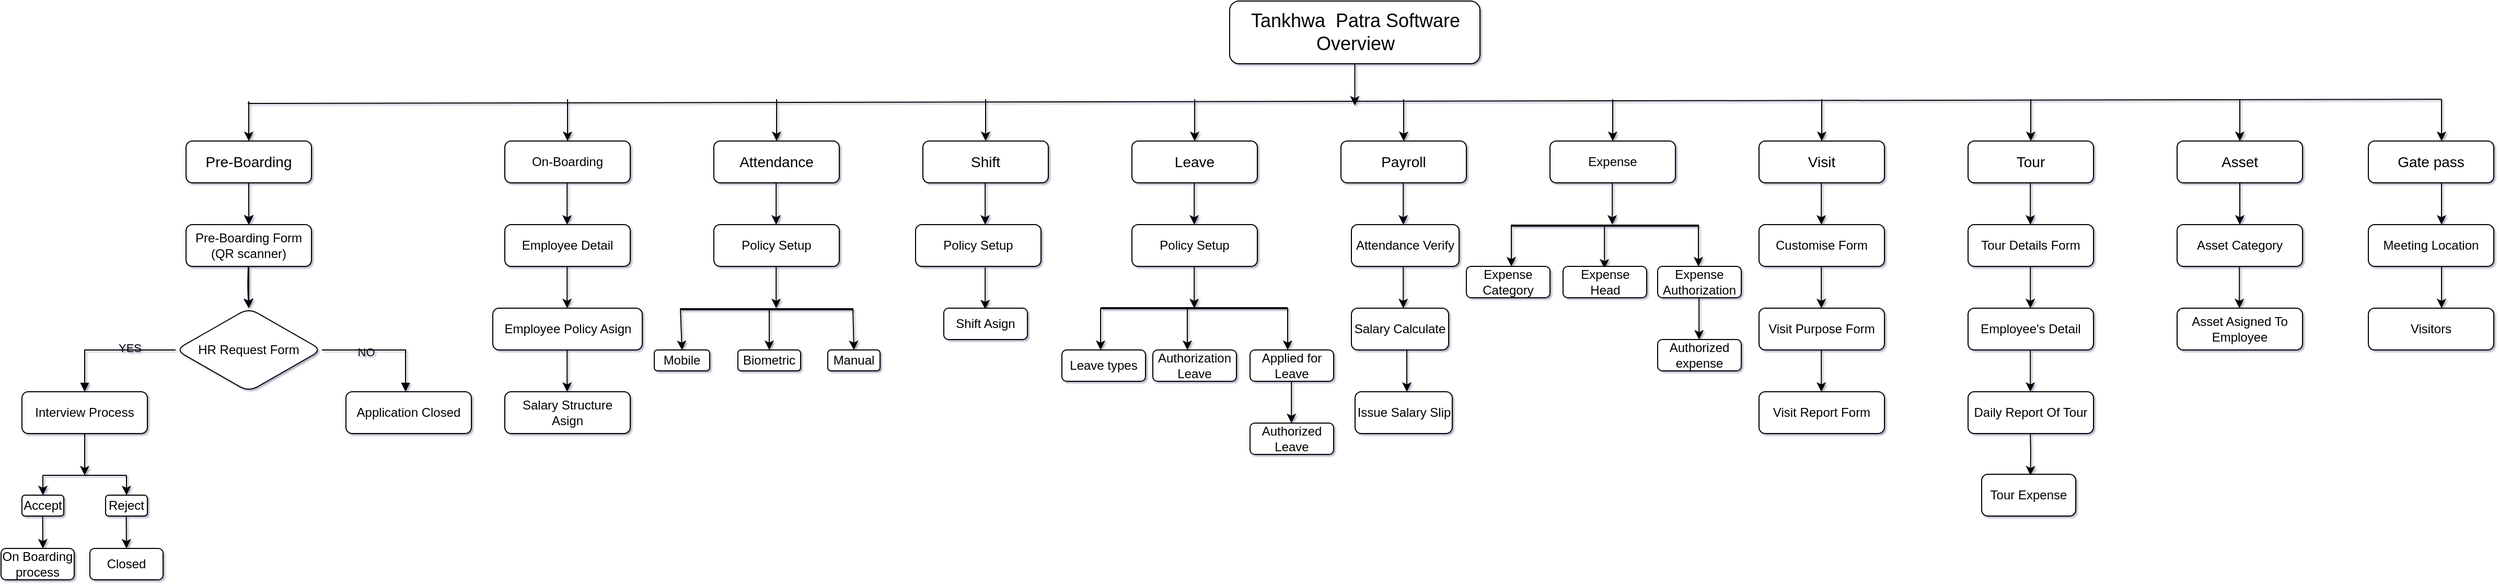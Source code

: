 <mxfile version="21.3.2" type="github">
  <diagram name="Page-1" id="Jyb1E-cL9FY6I5FODXpO">
    <mxGraphModel dx="954" dy="615" grid="0" gridSize="10" guides="1" tooltips="1" connect="1" arrows="1" fold="1" page="1" pageScale="1" pageWidth="2500" pageHeight="700" background="#ffffff" math="0" shadow="1">
      <root>
        <mxCell id="0" />
        <mxCell id="1" parent="0" />
        <mxCell id="KXixQivOY7CMZe9N-yKC-2" value="" style="endArrow=none;html=1;rounded=1;labelBackgroundColor=none;fontColor=default;" parent="1" edge="1">
          <mxGeometry width="50" height="50" relative="1" as="geometry">
            <mxPoint x="341" y="108" as="sourcePoint" />
            <mxPoint x="2440" y="104" as="targetPoint" />
          </mxGeometry>
        </mxCell>
        <mxCell id="KXixQivOY7CMZe9N-yKC-3" value="" style="endArrow=classic;html=1;rounded=1;labelBackgroundColor=none;fontColor=default;" parent="1" target="VJkUBVHSnUX9wG8tF2r3-1" edge="1">
          <mxGeometry width="50" height="50" relative="1" as="geometry">
            <mxPoint x="342" y="106" as="sourcePoint" />
            <mxPoint x="247" y="144" as="targetPoint" />
          </mxGeometry>
        </mxCell>
        <mxCell id="KXixQivOY7CMZe9N-yKC-11" value="" style="endArrow=classic;html=1;rounded=1;labelBackgroundColor=none;fontColor=default;" parent="1" edge="1">
          <mxGeometry width="50" height="50" relative="1" as="geometry">
            <mxPoint x="647" y="104" as="sourcePoint" />
            <mxPoint x="647" y="144" as="targetPoint" />
          </mxGeometry>
        </mxCell>
        <mxCell id="KXixQivOY7CMZe9N-yKC-12" value="" style="endArrow=classic;html=1;rounded=1;labelBackgroundColor=none;fontColor=default;" parent="1" edge="1">
          <mxGeometry width="50" height="50" relative="1" as="geometry">
            <mxPoint x="847" y="104" as="sourcePoint" />
            <mxPoint x="847" y="144" as="targetPoint" />
          </mxGeometry>
        </mxCell>
        <mxCell id="KXixQivOY7CMZe9N-yKC-13" value="" style="endArrow=classic;html=1;rounded=1;labelBackgroundColor=none;fontColor=default;" parent="1" edge="1">
          <mxGeometry width="50" height="50" relative="1" as="geometry">
            <mxPoint x="1047" y="104" as="sourcePoint" />
            <mxPoint x="1047" y="144" as="targetPoint" />
          </mxGeometry>
        </mxCell>
        <mxCell id="KXixQivOY7CMZe9N-yKC-19" value="" style="endArrow=classic;html=1;rounded=1;labelBackgroundColor=none;fontColor=default;" parent="1" edge="1">
          <mxGeometry width="50" height="50" relative="1" as="geometry">
            <mxPoint x="1847" y="104" as="sourcePoint" />
            <mxPoint x="1847" y="144" as="targetPoint" />
          </mxGeometry>
        </mxCell>
        <mxCell id="KXixQivOY7CMZe9N-yKC-21" value="" style="endArrow=classic;html=1;rounded=1;labelBackgroundColor=none;fontColor=default;" parent="1" edge="1">
          <mxGeometry width="50" height="50" relative="1" as="geometry">
            <mxPoint x="1247" y="104" as="sourcePoint" />
            <mxPoint x="1247" y="144" as="targetPoint" />
          </mxGeometry>
        </mxCell>
        <mxCell id="KXixQivOY7CMZe9N-yKC-22" value="" style="endArrow=classic;html=1;rounded=1;labelBackgroundColor=none;fontColor=default;" parent="1" edge="1">
          <mxGeometry width="50" height="50" relative="1" as="geometry">
            <mxPoint x="1447" y="104" as="sourcePoint" />
            <mxPoint x="1447" y="144" as="targetPoint" />
          </mxGeometry>
        </mxCell>
        <mxCell id="KXixQivOY7CMZe9N-yKC-23" value="" style="endArrow=classic;html=1;rounded=1;labelBackgroundColor=none;fontColor=default;" parent="1" edge="1">
          <mxGeometry width="50" height="50" relative="1" as="geometry">
            <mxPoint x="1647" y="104" as="sourcePoint" />
            <mxPoint x="1647" y="144" as="targetPoint" />
          </mxGeometry>
        </mxCell>
        <mxCell id="KXixQivOY7CMZe9N-yKC-24" value="" style="endArrow=classic;html=1;rounded=1;labelBackgroundColor=none;fontColor=default;" parent="1" edge="1">
          <mxGeometry width="50" height="50" relative="1" as="geometry">
            <mxPoint x="2247" y="104" as="sourcePoint" />
            <mxPoint x="2247" y="144" as="targetPoint" />
          </mxGeometry>
        </mxCell>
        <mxCell id="KXixQivOY7CMZe9N-yKC-25" value="" style="endArrow=classic;html=1;rounded=1;labelBackgroundColor=none;fontColor=default;" parent="1" edge="1">
          <mxGeometry width="50" height="50" relative="1" as="geometry">
            <mxPoint x="2047" y="104" as="sourcePoint" />
            <mxPoint x="2047" y="144" as="targetPoint" />
          </mxGeometry>
        </mxCell>
        <mxCell id="VJkUBVHSnUX9wG8tF2r3-1" value="&lt;font style=&quot;font-size: 14px;&quot;&gt;Pre-Boarding&lt;/font&gt;" style="rounded=1;whiteSpace=wrap;html=1;labelBackgroundColor=none;" parent="1" vertex="1">
          <mxGeometry x="282" y="144" width="120" height="40" as="geometry" />
        </mxCell>
        <mxCell id="VJkUBVHSnUX9wG8tF2r3-4" value="&lt;font style=&quot;font-size: 14px;&quot;&gt;Asset&lt;/font&gt;" style="rounded=1;whiteSpace=wrap;html=1;labelBackgroundColor=none;" parent="1" vertex="1">
          <mxGeometry x="2187" y="144" width="120" height="40" as="geometry" />
        </mxCell>
        <mxCell id="VJkUBVHSnUX9wG8tF2r3-5" value="&lt;font style=&quot;font-size: 14px;&quot;&gt;Tour&lt;/font&gt;" style="rounded=1;whiteSpace=wrap;html=1;labelBackgroundColor=none;" parent="1" vertex="1">
          <mxGeometry x="1987" y="144" width="120" height="40" as="geometry" />
        </mxCell>
        <mxCell id="VJkUBVHSnUX9wG8tF2r3-6" value="&lt;font style=&quot;font-size: 14px;&quot;&gt;Visit&lt;/font&gt;" style="rounded=1;whiteSpace=wrap;html=1;labelBackgroundColor=none;" parent="1" vertex="1">
          <mxGeometry x="1787" y="144" width="120" height="40" as="geometry" />
        </mxCell>
        <mxCell id="VJkUBVHSnUX9wG8tF2r3-7" value="Expense" style="rounded=1;whiteSpace=wrap;html=1;labelBackgroundColor=none;" parent="1" vertex="1">
          <mxGeometry x="1587" y="144" width="120" height="40" as="geometry" />
        </mxCell>
        <mxCell id="VJkUBVHSnUX9wG8tF2r3-8" value="&lt;font style=&quot;font-size: 14px;&quot;&gt;Payroll&lt;/font&gt;" style="rounded=1;whiteSpace=wrap;html=1;labelBackgroundColor=none;" parent="1" vertex="1">
          <mxGeometry x="1387" y="144" width="120" height="40" as="geometry" />
        </mxCell>
        <mxCell id="VJkUBVHSnUX9wG8tF2r3-9" value="&lt;font style=&quot;font-size: 14px;&quot;&gt;Leave&lt;/font&gt;" style="rounded=1;whiteSpace=wrap;html=1;labelBackgroundColor=none;" parent="1" vertex="1">
          <mxGeometry x="1187" y="144" width="120" height="40" as="geometry" />
        </mxCell>
        <mxCell id="VJkUBVHSnUX9wG8tF2r3-10" value="&lt;font style=&quot;font-size: 14px;&quot;&gt;Shift&lt;/font&gt;" style="rounded=1;whiteSpace=wrap;html=1;labelBackgroundColor=none;" parent="1" vertex="1">
          <mxGeometry x="987" y="144" width="120" height="40" as="geometry" />
        </mxCell>
        <mxCell id="VJkUBVHSnUX9wG8tF2r3-11" value="&lt;font style=&quot;font-size: 14px;&quot;&gt;Attendance&lt;/font&gt;" style="rounded=1;whiteSpace=wrap;html=1;labelBackgroundColor=none;" parent="1" vertex="1">
          <mxGeometry x="787" y="144" width="120" height="40" as="geometry" />
        </mxCell>
        <mxCell id="VJkUBVHSnUX9wG8tF2r3-12" value="On-Boarding" style="rounded=1;whiteSpace=wrap;html=1;labelBackgroundColor=none;" parent="1" vertex="1">
          <mxGeometry x="587" y="144" width="120" height="40" as="geometry" />
        </mxCell>
        <mxCell id="0KFke6L03ifO9eoYtHEU-25" value="" style="html=1;align=left;spacingLeft=2;endArrow=block;rounded=1;edgeStyle=orthogonalEdgeStyle;curved=0;rounded=0;labelBackgroundColor=none;fontColor=default;" parent="1" source="VJkUBVHSnUX9wG8tF2r3-22" edge="1">
          <mxGeometry x="-0.062" relative="1" as="geometry">
            <mxPoint x="412" y="344" as="sourcePoint" />
            <Array as="points">
              <mxPoint x="492" y="344" />
            </Array>
            <mxPoint x="492" y="384" as="targetPoint" />
            <mxPoint as="offset" />
          </mxGeometry>
        </mxCell>
        <mxCell id="0KFke6L03ifO9eoYtHEU-26" value="NO&lt;br&gt;" style="edgeLabel;html=1;align=center;verticalAlign=middle;resizable=0;points=[];rounded=1;labelBackgroundColor=none;" parent="0KFke6L03ifO9eoYtHEU-25" vertex="1" connectable="0">
          <mxGeometry x="-0.301" y="-2" relative="1" as="geometry">
            <mxPoint as="offset" />
          </mxGeometry>
        </mxCell>
        <mxCell id="0KFke6L03ifO9eoYtHEU-27" value="Interview Process" style="rounded=1;whiteSpace=wrap;html=1;labelBackgroundColor=none;" parent="1" vertex="1">
          <mxGeometry x="125" y="384" width="120" height="40" as="geometry" />
        </mxCell>
        <mxCell id="0KFke6L03ifO9eoYtHEU-28" value="Application Closed" style="rounded=1;whiteSpace=wrap;html=1;movable=1;resizable=1;rotatable=1;deletable=1;editable=1;locked=0;connectable=1;labelBackgroundColor=none;" parent="1" vertex="1">
          <mxGeometry x="435" y="384" width="120" height="40" as="geometry" />
        </mxCell>
        <mxCell id="0KFke6L03ifO9eoYtHEU-36" value="" style="endArrow=none;html=1;rounded=1;labelBackgroundColor=none;fontColor=default;" parent="1" edge="1">
          <mxGeometry width="50" height="50" relative="1" as="geometry">
            <mxPoint x="145" y="464" as="sourcePoint" />
            <mxPoint x="225" y="464" as="targetPoint" />
          </mxGeometry>
        </mxCell>
        <mxCell id="0KFke6L03ifO9eoYtHEU-39" value="" style="endArrow=classic;html=1;rounded=1;entryX=0.5;entryY=0;entryDx=0;entryDy=0;labelBackgroundColor=none;fontColor=default;" parent="1" target="0KFke6L03ifO9eoYtHEU-41" edge="1">
          <mxGeometry width="50" height="50" relative="1" as="geometry">
            <mxPoint x="145" y="464" as="sourcePoint" />
            <mxPoint x="145" y="504" as="targetPoint" />
          </mxGeometry>
        </mxCell>
        <mxCell id="0KFke6L03ifO9eoYtHEU-41" value="Accept" style="rounded=1;whiteSpace=wrap;html=1;container=0;labelBackgroundColor=none;" parent="1" vertex="1">
          <mxGeometry x="125" y="483" width="40" height="20" as="geometry" />
        </mxCell>
        <mxCell id="0KFke6L03ifO9eoYtHEU-51" value="" style="endArrow=classic;html=1;rounded=1;exitX=0.5;exitY=1;exitDx=0;exitDy=0;labelBackgroundColor=none;fontColor=default;" parent="1" edge="1">
          <mxGeometry width="50" height="50" relative="1" as="geometry">
            <mxPoint x="144.78" y="503" as="sourcePoint" />
            <mxPoint x="145" y="534" as="targetPoint" />
          </mxGeometry>
        </mxCell>
        <mxCell id="0KFke6L03ifO9eoYtHEU-53" value="On Boarding process" style="rounded=1;whiteSpace=wrap;html=1;labelBackgroundColor=none;" parent="1" vertex="1">
          <mxGeometry x="105" y="534" width="70" height="30" as="geometry" />
        </mxCell>
        <mxCell id="0KFke6L03ifO9eoYtHEU-55" value="" style="group;rounded=1;labelBackgroundColor=none;" parent="1" vertex="1" connectable="0">
          <mxGeometry x="185" y="224" width="227" height="340" as="geometry" />
        </mxCell>
        <mxCell id="VJkUBVHSnUX9wG8tF2r3-17" value="Pre-Boarding Form&lt;br&gt;(QR scanner)" style="rounded=1;whiteSpace=wrap;html=1;labelBackgroundColor=none;" parent="0KFke6L03ifO9eoYtHEU-55" vertex="1">
          <mxGeometry x="97" width="120" height="40" as="geometry" />
        </mxCell>
        <mxCell id="VJkUBVHSnUX9wG8tF2r3-19" value="" style="endArrow=classic;html=1;rounded=1;labelBackgroundColor=none;fontColor=default;" parent="0KFke6L03ifO9eoYtHEU-55" source="VJkUBVHSnUX9wG8tF2r3-1" target="VJkUBVHSnUX9wG8tF2r3-17" edge="1">
          <mxGeometry width="50" height="50" relative="1" as="geometry">
            <mxPoint x="156.47" y="-40" as="sourcePoint" />
            <mxPoint x="156.47" as="targetPoint" />
          </mxGeometry>
        </mxCell>
        <mxCell id="VJkUBVHSnUX9wG8tF2r3-21" value="" style="endArrow=classic;html=1;rounded=1;entryX=0.5;entryY=0;entryDx=0;entryDy=0;labelBackgroundColor=none;fontColor=default;" parent="0KFke6L03ifO9eoYtHEU-55" target="VJkUBVHSnUX9wG8tF2r3-22" edge="1">
          <mxGeometry width="50" height="50" relative="1" as="geometry">
            <mxPoint x="156.47" y="40" as="sourcePoint" />
            <mxPoint x="156.47" y="80" as="targetPoint" />
            <Array as="points">
              <mxPoint x="156" y="60" />
            </Array>
          </mxGeometry>
        </mxCell>
        <mxCell id="VJkUBVHSnUX9wG8tF2r3-22" value="HR Request Form" style="rhombus;whiteSpace=wrap;html=1;rounded=1;labelBackgroundColor=none;" parent="0KFke6L03ifO9eoYtHEU-55" vertex="1">
          <mxGeometry x="87" y="80" width="140" height="80" as="geometry" />
        </mxCell>
        <mxCell id="0KFke6L03ifO9eoYtHEU-22" value="" style="edgeStyle=orthogonalEdgeStyle;rounded=1;orthogonalLoop=1;jettySize=auto;html=1;labelBackgroundColor=none;fontColor=default;" parent="0KFke6L03ifO9eoYtHEU-55" source="VJkUBVHSnUX9wG8tF2r3-17" target="VJkUBVHSnUX9wG8tF2r3-22" edge="1">
          <mxGeometry relative="1" as="geometry" />
        </mxCell>
        <mxCell id="0KFke6L03ifO9eoYtHEU-19" value="" style="html=1;align=left;spacingLeft=2;endArrow=block;rounded=1;edgeStyle=orthogonalEdgeStyle;curved=0;rounded=0;labelBackgroundColor=none;fontColor=default;" parent="0KFke6L03ifO9eoYtHEU-55" source="VJkUBVHSnUX9wG8tF2r3-22" edge="1">
          <mxGeometry x="-0.062" relative="1" as="geometry">
            <mxPoint x="-50" y="250" as="sourcePoint" />
            <Array as="points">
              <mxPoint y="120" />
            </Array>
            <mxPoint y="160" as="targetPoint" />
            <mxPoint as="offset" />
          </mxGeometry>
        </mxCell>
        <mxCell id="0KFke6L03ifO9eoYtHEU-20" value="YES" style="edgeLabel;html=1;align=center;verticalAlign=middle;resizable=0;points=[];rounded=1;labelBackgroundColor=none;" parent="0KFke6L03ifO9eoYtHEU-19" vertex="1" connectable="0">
          <mxGeometry x="-0.301" y="-2" relative="1" as="geometry">
            <mxPoint as="offset" />
          </mxGeometry>
        </mxCell>
        <mxCell id="0KFke6L03ifO9eoYtHEU-38" value="" style="endArrow=classic;html=1;rounded=1;exitX=0.5;exitY=1;exitDx=0;exitDy=0;labelBackgroundColor=none;fontColor=default;" parent="0KFke6L03ifO9eoYtHEU-55" source="0KFke6L03ifO9eoYtHEU-27" edge="1">
          <mxGeometry width="50" height="50" relative="1" as="geometry">
            <mxPoint x="40" y="220" as="sourcePoint" />
            <mxPoint y="240" as="targetPoint" />
          </mxGeometry>
        </mxCell>
        <mxCell id="0KFke6L03ifO9eoYtHEU-42" value="Reject" style="rounded=1;whiteSpace=wrap;html=1;container=0;labelBackgroundColor=none;" parent="0KFke6L03ifO9eoYtHEU-55" vertex="1">
          <mxGeometry x="20" y="259" width="40" height="20" as="geometry" />
        </mxCell>
        <mxCell id="0KFke6L03ifO9eoYtHEU-50" value="" style="endArrow=classic;html=1;rounded=1;entryX=0.5;entryY=0;entryDx=0;entryDy=0;labelBackgroundColor=none;fontColor=default;" parent="0KFke6L03ifO9eoYtHEU-55" target="0KFke6L03ifO9eoYtHEU-42" edge="1">
          <mxGeometry width="50" height="50" relative="1" as="geometry">
            <mxPoint x="40" y="240" as="sourcePoint" />
            <mxPoint x="39" y="259" as="targetPoint" />
          </mxGeometry>
        </mxCell>
        <mxCell id="0KFke6L03ifO9eoYtHEU-52" value="" style="endArrow=classic;html=1;rounded=1;exitX=0.5;exitY=1;exitDx=0;exitDy=0;labelBackgroundColor=none;fontColor=default;" parent="0KFke6L03ifO9eoYtHEU-55" edge="1">
          <mxGeometry width="50" height="50" relative="1" as="geometry">
            <mxPoint x="39.78" y="279" as="sourcePoint" />
            <mxPoint x="40" y="310" as="targetPoint" />
          </mxGeometry>
        </mxCell>
        <mxCell id="0KFke6L03ifO9eoYtHEU-54" value="Closed&lt;br&gt;" style="rounded=1;whiteSpace=wrap;html=1;labelBackgroundColor=none;" parent="0KFke6L03ifO9eoYtHEU-55" vertex="1">
          <mxGeometry x="5" y="310" width="70" height="30" as="geometry" />
        </mxCell>
        <mxCell id="0KFke6L03ifO9eoYtHEU-23" value="" style="edgeStyle=orthogonalEdgeStyle;rounded=1;orthogonalLoop=1;jettySize=auto;html=1;labelBackgroundColor=none;fontColor=default;" parent="1" source="VJkUBVHSnUX9wG8tF2r3-1" target="VJkUBVHSnUX9wG8tF2r3-17" edge="1">
          <mxGeometry relative="1" as="geometry" />
        </mxCell>
        <mxCell id="0KFke6L03ifO9eoYtHEU-24" value="" style="edgeStyle=orthogonalEdgeStyle;rounded=1;orthogonalLoop=1;jettySize=auto;html=1;labelBackgroundColor=none;fontColor=default;" parent="1" source="VJkUBVHSnUX9wG8tF2r3-1" target="VJkUBVHSnUX9wG8tF2r3-17" edge="1">
          <mxGeometry relative="1" as="geometry" />
        </mxCell>
        <mxCell id="0KFke6L03ifO9eoYtHEU-58" value="" style="endArrow=classic;html=1;rounded=1;labelBackgroundColor=none;fontColor=default;" parent="1" edge="1">
          <mxGeometry width="50" height="50" relative="1" as="geometry">
            <mxPoint x="646.6" y="184" as="sourcePoint" />
            <mxPoint x="646.6" y="224" as="targetPoint" />
          </mxGeometry>
        </mxCell>
        <mxCell id="0KFke6L03ifO9eoYtHEU-59" value="Employee Detail" style="rounded=1;whiteSpace=wrap;html=1;movable=1;resizable=1;rotatable=1;deletable=1;editable=1;locked=0;connectable=1;labelBackgroundColor=none;" parent="1" vertex="1">
          <mxGeometry x="587" y="224" width="120" height="40" as="geometry" />
        </mxCell>
        <mxCell id="0KFke6L03ifO9eoYtHEU-60" value="" style="endArrow=classic;html=1;rounded=1;labelBackgroundColor=none;fontColor=default;" parent="1" edge="1">
          <mxGeometry width="50" height="50" relative="1" as="geometry">
            <mxPoint x="646.6" y="264" as="sourcePoint" />
            <mxPoint x="646.6" y="304" as="targetPoint" />
          </mxGeometry>
        </mxCell>
        <mxCell id="0KFke6L03ifO9eoYtHEU-61" value="Employee Policy Asign" style="rounded=1;whiteSpace=wrap;html=1;movable=1;resizable=1;rotatable=1;deletable=1;editable=1;locked=0;connectable=1;labelBackgroundColor=none;" parent="1" vertex="1">
          <mxGeometry x="575.5" y="304" width="143" height="40" as="geometry" />
        </mxCell>
        <mxCell id="0KFke6L03ifO9eoYtHEU-62" value="Salary Structure Asign" style="rounded=1;whiteSpace=wrap;html=1;movable=1;resizable=1;rotatable=1;deletable=1;editable=1;locked=0;connectable=1;labelBackgroundColor=none;" parent="1" vertex="1">
          <mxGeometry x="587" y="384" width="120" height="40" as="geometry" />
        </mxCell>
        <mxCell id="0KFke6L03ifO9eoYtHEU-63" value="" style="endArrow=classic;html=1;rounded=1;labelBackgroundColor=none;fontColor=default;" parent="1" edge="1">
          <mxGeometry width="50" height="50" relative="1" as="geometry">
            <mxPoint x="646.6" y="344" as="sourcePoint" />
            <mxPoint x="646.6" y="384" as="targetPoint" />
          </mxGeometry>
        </mxCell>
        <mxCell id="0KFke6L03ifO9eoYtHEU-65" value="" style="endArrow=classic;html=1;rounded=1;labelBackgroundColor=none;fontColor=default;" parent="1" edge="1">
          <mxGeometry width="50" height="50" relative="1" as="geometry">
            <mxPoint x="846.6" y="184" as="sourcePoint" />
            <mxPoint x="846.6" y="224" as="targetPoint" />
          </mxGeometry>
        </mxCell>
        <mxCell id="0KFke6L03ifO9eoYtHEU-66" value="Policy Setup" style="rounded=1;whiteSpace=wrap;html=1;movable=1;resizable=1;rotatable=1;deletable=1;editable=1;locked=0;connectable=1;labelBackgroundColor=none;" parent="1" vertex="1">
          <mxGeometry x="787" y="224" width="120" height="40" as="geometry" />
        </mxCell>
        <mxCell id="0KFke6L03ifO9eoYtHEU-67" value="" style="endArrow=classic;html=1;rounded=1;labelBackgroundColor=none;fontColor=default;" parent="1" edge="1">
          <mxGeometry width="50" height="50" relative="1" as="geometry">
            <mxPoint x="846.6" y="264" as="sourcePoint" />
            <mxPoint x="846.6" y="304" as="targetPoint" />
          </mxGeometry>
        </mxCell>
        <mxCell id="0KFke6L03ifO9eoYtHEU-72" value="" style="line;strokeWidth=2;html=1;rounded=1;labelBackgroundColor=none;" parent="1" vertex="1">
          <mxGeometry x="755" y="300" width="165" height="10" as="geometry" />
        </mxCell>
        <mxCell id="0KFke6L03ifO9eoYtHEU-73" value="" style="endArrow=classic;html=1;rounded=1;entryX=0.5;entryY=0;entryDx=0;entryDy=0;labelBackgroundColor=none;fontColor=default;" parent="1" target="0KFke6L03ifO9eoYtHEU-75" edge="1">
          <mxGeometry width="50" height="50" relative="1" as="geometry">
            <mxPoint x="755" y="304" as="sourcePoint" />
            <mxPoint x="755" y="344" as="targetPoint" />
          </mxGeometry>
        </mxCell>
        <mxCell id="0KFke6L03ifO9eoYtHEU-75" value="Mobile" style="rounded=1;whiteSpace=wrap;html=1;labelBackgroundColor=none;" parent="1" vertex="1">
          <mxGeometry x="730" y="344" width="53" height="20" as="geometry" />
        </mxCell>
        <mxCell id="0KFke6L03ifO9eoYtHEU-77" value="" style="endArrow=classic;html=1;rounded=1;entryX=0.5;entryY=0;entryDx=0;entryDy=0;labelBackgroundColor=none;fontColor=default;" parent="1" target="0KFke6L03ifO9eoYtHEU-81" edge="1">
          <mxGeometry width="50" height="50" relative="1" as="geometry">
            <mxPoint x="920" y="304" as="sourcePoint" />
            <mxPoint x="920" y="344" as="targetPoint" />
          </mxGeometry>
        </mxCell>
        <mxCell id="0KFke6L03ifO9eoYtHEU-78" value="" style="endArrow=classic;html=1;rounded=1;entryX=0.5;entryY=0;entryDx=0;entryDy=0;labelBackgroundColor=none;fontColor=default;" parent="1" target="0KFke6L03ifO9eoYtHEU-80" edge="1">
          <mxGeometry width="50" height="50" relative="1" as="geometry">
            <mxPoint x="840" y="304" as="sourcePoint" />
            <mxPoint x="840" y="344" as="targetPoint" />
          </mxGeometry>
        </mxCell>
        <mxCell id="0KFke6L03ifO9eoYtHEU-80" value="Biometric" style="rounded=1;whiteSpace=wrap;html=1;labelBackgroundColor=none;" parent="1" vertex="1">
          <mxGeometry x="810" y="344" width="60" height="20" as="geometry" />
        </mxCell>
        <mxCell id="0KFke6L03ifO9eoYtHEU-81" value="Manual" style="rounded=1;whiteSpace=wrap;html=1;labelBackgroundColor=none;" parent="1" vertex="1">
          <mxGeometry x="896" y="344" width="50" height="20" as="geometry" />
        </mxCell>
        <mxCell id="0KFke6L03ifO9eoYtHEU-83" value="" style="endArrow=classic;html=1;rounded=1;labelBackgroundColor=none;fontColor=default;" parent="1" edge="1">
          <mxGeometry width="50" height="50" relative="1" as="geometry">
            <mxPoint x="1046.6" y="184" as="sourcePoint" />
            <mxPoint x="1046.6" y="224" as="targetPoint" />
          </mxGeometry>
        </mxCell>
        <mxCell id="0KFke6L03ifO9eoYtHEU-84" value="Policy Setup" style="rounded=1;whiteSpace=wrap;html=1;movable=1;resizable=1;rotatable=1;deletable=1;editable=1;locked=0;connectable=1;labelBackgroundColor=none;" parent="1" vertex="1">
          <mxGeometry x="980" y="224" width="120" height="40" as="geometry" />
        </mxCell>
        <mxCell id="0KFke6L03ifO9eoYtHEU-85" value="" style="endArrow=classic;html=1;rounded=1;labelBackgroundColor=none;fontColor=default;" parent="1" edge="1">
          <mxGeometry width="50" height="50" relative="1" as="geometry">
            <mxPoint x="1046.6" y="265" as="sourcePoint" />
            <mxPoint x="1046.6" y="305" as="targetPoint" />
          </mxGeometry>
        </mxCell>
        <mxCell id="0KFke6L03ifO9eoYtHEU-88" value="Shift Asign" style="rounded=1;whiteSpace=wrap;html=1;labelBackgroundColor=none;" parent="1" vertex="1">
          <mxGeometry x="1007" y="304" width="80" height="30" as="geometry" />
        </mxCell>
        <mxCell id="0KFke6L03ifO9eoYtHEU-98" value="" style="endArrow=classic;html=1;rounded=1;labelBackgroundColor=none;fontColor=default;" parent="1" edge="1">
          <mxGeometry width="50" height="50" relative="1" as="geometry">
            <mxPoint x="1246.6" y="184" as="sourcePoint" />
            <mxPoint x="1246.6" y="224" as="targetPoint" />
          </mxGeometry>
        </mxCell>
        <mxCell id="0KFke6L03ifO9eoYtHEU-100" value="Policy Setup" style="rounded=1;whiteSpace=wrap;html=1;labelBackgroundColor=none;" parent="1" vertex="1">
          <mxGeometry x="1187" y="224" width="120" height="40" as="geometry" />
        </mxCell>
        <mxCell id="0KFke6L03ifO9eoYtHEU-101" value="" style="endArrow=classic;html=1;rounded=1;labelBackgroundColor=none;fontColor=default;" parent="1" edge="1">
          <mxGeometry width="50" height="50" relative="1" as="geometry">
            <mxPoint x="1246.6" y="264" as="sourcePoint" />
            <mxPoint x="1246.6" y="304" as="targetPoint" />
          </mxGeometry>
        </mxCell>
        <mxCell id="0KFke6L03ifO9eoYtHEU-103" value="" style="endArrow=classic;html=1;rounded=1;labelBackgroundColor=none;fontColor=default;" parent="1" edge="1">
          <mxGeometry width="50" height="50" relative="1" as="geometry">
            <mxPoint x="1446.6" y="184" as="sourcePoint" />
            <mxPoint x="1446.6" y="224" as="targetPoint" />
          </mxGeometry>
        </mxCell>
        <mxCell id="0KFke6L03ifO9eoYtHEU-105" value="Attendance Verify" style="rounded=1;whiteSpace=wrap;html=1;labelBackgroundColor=none;" parent="1" vertex="1">
          <mxGeometry x="1397" y="224" width="103" height="40" as="geometry" />
        </mxCell>
        <mxCell id="0KFke6L03ifO9eoYtHEU-106" value="" style="endArrow=classic;html=1;rounded=1;labelBackgroundColor=none;fontColor=default;" parent="1" edge="1">
          <mxGeometry width="50" height="50" relative="1" as="geometry">
            <mxPoint x="1446.6" y="264" as="sourcePoint" />
            <mxPoint x="1446.6" y="304" as="targetPoint" />
          </mxGeometry>
        </mxCell>
        <mxCell id="0KFke6L03ifO9eoYtHEU-107" value="Salary Calculate" style="rounded=1;whiteSpace=wrap;html=1;labelBackgroundColor=none;" parent="1" vertex="1">
          <mxGeometry x="1397" y="304" width="93" height="40" as="geometry" />
        </mxCell>
        <mxCell id="0KFke6L03ifO9eoYtHEU-108" value="" style="endArrow=classic;html=1;rounded=1;labelBackgroundColor=none;fontColor=default;" parent="1" edge="1">
          <mxGeometry width="50" height="50" relative="1" as="geometry">
            <mxPoint x="1450" y="344" as="sourcePoint" />
            <mxPoint x="1450" y="384" as="targetPoint" />
          </mxGeometry>
        </mxCell>
        <mxCell id="0KFke6L03ifO9eoYtHEU-109" value="Issue Salary Slip" style="rounded=1;whiteSpace=wrap;html=1;labelBackgroundColor=none;" parent="1" vertex="1">
          <mxGeometry x="1400.5" y="384" width="93" height="40" as="geometry" />
        </mxCell>
        <mxCell id="0KFke6L03ifO9eoYtHEU-110" value="" style="endArrow=classic;html=1;rounded=1;labelBackgroundColor=none;fontColor=default;" parent="1" edge="1">
          <mxGeometry width="50" height="50" relative="1" as="geometry">
            <mxPoint x="1846.6" y="184" as="sourcePoint" />
            <mxPoint x="1846.6" y="224" as="targetPoint" />
          </mxGeometry>
        </mxCell>
        <mxCell id="0KFke6L03ifO9eoYtHEU-111" value="" style="endArrow=classic;html=1;rounded=1;labelBackgroundColor=none;fontColor=default;" parent="1" edge="1">
          <mxGeometry width="50" height="50" relative="1" as="geometry">
            <mxPoint x="1846.6" y="264" as="sourcePoint" />
            <mxPoint x="1846.6" y="304" as="targetPoint" />
          </mxGeometry>
        </mxCell>
        <mxCell id="0KFke6L03ifO9eoYtHEU-112" value="" style="endArrow=classic;html=1;rounded=1;labelBackgroundColor=none;fontColor=default;" parent="1" edge="1">
          <mxGeometry width="50" height="50" relative="1" as="geometry">
            <mxPoint x="1846.6" y="344" as="sourcePoint" />
            <mxPoint x="1846.6" y="384" as="targetPoint" />
          </mxGeometry>
        </mxCell>
        <mxCell id="0KFke6L03ifO9eoYtHEU-113" value="Customise Form" style="rounded=1;whiteSpace=wrap;html=1;labelBackgroundColor=none;" parent="1" vertex="1">
          <mxGeometry x="1787" y="224" width="120" height="40" as="geometry" />
        </mxCell>
        <mxCell id="0KFke6L03ifO9eoYtHEU-114" value="Visit Report Form" style="rounded=1;whiteSpace=wrap;html=1;labelBackgroundColor=none;" parent="1" vertex="1">
          <mxGeometry x="1787" y="384" width="120" height="40" as="geometry" />
        </mxCell>
        <mxCell id="0KFke6L03ifO9eoYtHEU-115" value="Visit Purpose Form" style="rounded=1;whiteSpace=wrap;html=1;labelBackgroundColor=none;" parent="1" vertex="1">
          <mxGeometry x="1787" y="304" width="120" height="40" as="geometry" />
        </mxCell>
        <mxCell id="0KFke6L03ifO9eoYtHEU-116" value="" style="endArrow=classic;html=1;rounded=1;labelBackgroundColor=none;fontColor=default;" parent="1" edge="1">
          <mxGeometry width="50" height="50" relative="1" as="geometry">
            <mxPoint x="2046.6" y="184" as="sourcePoint" />
            <mxPoint x="2046.6" y="224" as="targetPoint" />
          </mxGeometry>
        </mxCell>
        <mxCell id="0KFke6L03ifO9eoYtHEU-118" value="Tour Details Form" style="rounded=1;whiteSpace=wrap;html=1;labelBackgroundColor=none;" parent="1" vertex="1">
          <mxGeometry x="1987" y="224" width="120" height="40" as="geometry" />
        </mxCell>
        <mxCell id="0KFke6L03ifO9eoYtHEU-120" value="" style="endArrow=classic;html=1;rounded=1;labelBackgroundColor=none;fontColor=default;" parent="1" edge="1">
          <mxGeometry width="50" height="50" relative="1" as="geometry">
            <mxPoint x="2046.6" y="264" as="sourcePoint" />
            <mxPoint x="2046.6" y="304" as="targetPoint" />
          </mxGeometry>
        </mxCell>
        <mxCell id="0KFke6L03ifO9eoYtHEU-121" value="Employee&#39;s Detail" style="rounded=1;whiteSpace=wrap;html=1;labelBackgroundColor=none;" parent="1" vertex="1">
          <mxGeometry x="1987" y="304" width="120" height="40" as="geometry" />
        </mxCell>
        <mxCell id="0KFke6L03ifO9eoYtHEU-122" value="" style="endArrow=classic;html=1;rounded=1;labelBackgroundColor=none;fontColor=default;" parent="1" edge="1">
          <mxGeometry width="50" height="50" relative="1" as="geometry">
            <mxPoint x="2046.6" y="344" as="sourcePoint" />
            <mxPoint x="2046.6" y="384" as="targetPoint" />
          </mxGeometry>
        </mxCell>
        <mxCell id="0KFke6L03ifO9eoYtHEU-123" value="Daily Report Of Tour" style="rounded=1;whiteSpace=wrap;html=1;labelBackgroundColor=none;" parent="1" vertex="1">
          <mxGeometry x="1987" y="384" width="120" height="40" as="geometry" />
        </mxCell>
        <mxCell id="0KFke6L03ifO9eoYtHEU-124" value="" style="endArrow=classic;html=1;rounded=1;labelBackgroundColor=none;fontColor=default;" parent="1" edge="1">
          <mxGeometry width="50" height="50" relative="1" as="geometry">
            <mxPoint x="2046.6" y="424" as="sourcePoint" />
            <mxPoint x="2046.6" y="464" as="targetPoint" />
            <Array as="points">
              <mxPoint x="2047" y="444" />
            </Array>
          </mxGeometry>
        </mxCell>
        <mxCell id="0KFke6L03ifO9eoYtHEU-125" value="Tour Expense" style="rounded=1;whiteSpace=wrap;html=1;labelBackgroundColor=none;" parent="1" vertex="1">
          <mxGeometry x="2000" y="463" width="90" height="40" as="geometry" />
        </mxCell>
        <mxCell id="0KFke6L03ifO9eoYtHEU-126" value="" style="endArrow=classic;html=1;rounded=1;labelBackgroundColor=none;fontColor=default;" parent="1" edge="1">
          <mxGeometry width="50" height="50" relative="1" as="geometry">
            <mxPoint x="2247" y="184" as="sourcePoint" />
            <mxPoint x="2247" y="224" as="targetPoint" />
            <Array as="points">
              <mxPoint x="2247" y="194" />
            </Array>
          </mxGeometry>
        </mxCell>
        <mxCell id="0KFke6L03ifO9eoYtHEU-127" value="Asset Category" style="rounded=1;whiteSpace=wrap;html=1;labelBackgroundColor=none;" parent="1" vertex="1">
          <mxGeometry x="2187" y="224" width="120" height="40" as="geometry" />
        </mxCell>
        <mxCell id="0KFke6L03ifO9eoYtHEU-128" value="" style="endArrow=classic;html=1;rounded=1;labelBackgroundColor=none;fontColor=default;" parent="1" edge="1">
          <mxGeometry width="50" height="50" relative="1" as="geometry">
            <mxPoint x="2246.6" y="264" as="sourcePoint" />
            <mxPoint x="2246.6" y="304" as="targetPoint" />
            <Array as="points">
              <mxPoint x="2246.6" y="274" />
            </Array>
          </mxGeometry>
        </mxCell>
        <mxCell id="0KFke6L03ifO9eoYtHEU-129" value="Asset Asigned To Employee" style="rounded=1;whiteSpace=wrap;html=1;labelBackgroundColor=none;" parent="1" vertex="1">
          <mxGeometry x="2187" y="304" width="120" height="40" as="geometry" />
        </mxCell>
        <mxCell id="0KFke6L03ifO9eoYtHEU-130" value="" style="endArrow=classic;html=1;rounded=1;labelBackgroundColor=none;fontColor=default;" parent="1" edge="1">
          <mxGeometry width="50" height="50" relative="1" as="geometry">
            <mxPoint x="2440" y="104" as="sourcePoint" />
            <mxPoint x="2440" y="144" as="targetPoint" />
          </mxGeometry>
        </mxCell>
        <mxCell id="0KFke6L03ifO9eoYtHEU-131" value="&lt;font style=&quot;font-size: 14px;&quot;&gt;Gate pass&lt;/font&gt;" style="rounded=1;whiteSpace=wrap;html=1;labelBackgroundColor=none;" parent="1" vertex="1">
          <mxGeometry x="2370" y="144" width="120" height="40" as="geometry" />
        </mxCell>
        <mxCell id="0KFke6L03ifO9eoYtHEU-132" value="" style="endArrow=classic;html=1;rounded=1;labelBackgroundColor=none;fontColor=default;" parent="1" edge="1">
          <mxGeometry width="50" height="50" relative="1" as="geometry">
            <mxPoint x="2440" y="184" as="sourcePoint" />
            <mxPoint x="2440" y="224" as="targetPoint" />
            <Array as="points">
              <mxPoint x="2440" y="194" />
            </Array>
          </mxGeometry>
        </mxCell>
        <mxCell id="0KFke6L03ifO9eoYtHEU-134" value="Meeting Location" style="rounded=1;whiteSpace=wrap;html=1;labelBackgroundColor=none;" parent="1" vertex="1">
          <mxGeometry x="2370" y="224" width="120" height="40" as="geometry" />
        </mxCell>
        <mxCell id="0KFke6L03ifO9eoYtHEU-135" value="" style="endArrow=classic;html=1;rounded=1;labelBackgroundColor=none;fontColor=default;" parent="1" edge="1">
          <mxGeometry width="50" height="50" relative="1" as="geometry">
            <mxPoint x="2440" y="264" as="sourcePoint" />
            <mxPoint x="2440" y="304" as="targetPoint" />
            <Array as="points">
              <mxPoint x="2440" y="274" />
            </Array>
          </mxGeometry>
        </mxCell>
        <mxCell id="0KFke6L03ifO9eoYtHEU-136" value="Visitors" style="rounded=1;whiteSpace=wrap;html=1;labelBackgroundColor=none;" parent="1" vertex="1">
          <mxGeometry x="2370" y="304" width="120" height="40" as="geometry" />
        </mxCell>
        <mxCell id="0KFke6L03ifO9eoYtHEU-137" value="" style="endArrow=classic;html=1;rounded=1;labelBackgroundColor=none;fontColor=default;" parent="1" edge="1">
          <mxGeometry width="50" height="50" relative="1" as="geometry">
            <mxPoint x="1646.6" y="184" as="sourcePoint" />
            <mxPoint x="1646.6" y="224" as="targetPoint" />
          </mxGeometry>
        </mxCell>
        <mxCell id="0KFke6L03ifO9eoYtHEU-138" value="" style="line;strokeWidth=2;html=1;rounded=1;labelBackgroundColor=none;" parent="1" vertex="1">
          <mxGeometry x="1550" y="220" width="179" height="10" as="geometry" />
        </mxCell>
        <mxCell id="0KFke6L03ifO9eoYtHEU-139" value="" style="endArrow=classic;html=1;rounded=1;labelBackgroundColor=none;fontColor=default;" parent="1" edge="1">
          <mxGeometry width="50" height="50" relative="1" as="geometry">
            <mxPoint x="1550" y="224" as="sourcePoint" />
            <mxPoint x="1550" y="264" as="targetPoint" />
          </mxGeometry>
        </mxCell>
        <mxCell id="0KFke6L03ifO9eoYtHEU-140" value="" style="endArrow=classic;html=1;rounded=1;labelBackgroundColor=none;fontColor=default;" parent="1" edge="1">
          <mxGeometry width="50" height="50" relative="1" as="geometry">
            <mxPoint x="1639.1" y="226" as="sourcePoint" />
            <mxPoint x="1639.1" y="266" as="targetPoint" />
          </mxGeometry>
        </mxCell>
        <mxCell id="0KFke6L03ifO9eoYtHEU-141" value="" style="endArrow=classic;html=1;rounded=1;labelBackgroundColor=none;fontColor=default;" parent="1" edge="1">
          <mxGeometry width="50" height="50" relative="1" as="geometry">
            <mxPoint x="1729" y="224" as="sourcePoint" />
            <mxPoint x="1729" y="264" as="targetPoint" />
          </mxGeometry>
        </mxCell>
        <mxCell id="0KFke6L03ifO9eoYtHEU-142" value="Expense Category" style="rounded=1;whiteSpace=wrap;html=1;labelBackgroundColor=none;" parent="1" vertex="1">
          <mxGeometry x="1507" y="264" width="80" height="30" as="geometry" />
        </mxCell>
        <mxCell id="0KFke6L03ifO9eoYtHEU-144" value="Expense Head" style="rounded=1;whiteSpace=wrap;html=1;labelBackgroundColor=none;" parent="1" vertex="1">
          <mxGeometry x="1599.5" y="264" width="80" height="30" as="geometry" />
        </mxCell>
        <mxCell id="0KFke6L03ifO9eoYtHEU-145" value="Expense Authorization" style="rounded=1;whiteSpace=wrap;html=1;labelBackgroundColor=none;" parent="1" vertex="1">
          <mxGeometry x="1690" y="264" width="80" height="30" as="geometry" />
        </mxCell>
        <mxCell id="0KFke6L03ifO9eoYtHEU-146" value="" style="line;strokeWidth=2;html=1;rounded=1;labelBackgroundColor=none;" parent="1" vertex="1">
          <mxGeometry x="1157" y="299" width="179" height="10" as="geometry" />
        </mxCell>
        <mxCell id="0KFke6L03ifO9eoYtHEU-147" value="" style="endArrow=classic;html=1;rounded=1;labelBackgroundColor=none;fontColor=default;" parent="1" edge="1">
          <mxGeometry width="50" height="50" relative="1" as="geometry">
            <mxPoint x="1157" y="304" as="sourcePoint" />
            <mxPoint x="1157" y="344" as="targetPoint" />
          </mxGeometry>
        </mxCell>
        <mxCell id="0KFke6L03ifO9eoYtHEU-148" value="" style="endArrow=classic;html=1;rounded=1;labelBackgroundColor=none;fontColor=default;" parent="1" edge="1">
          <mxGeometry width="50" height="50" relative="1" as="geometry">
            <mxPoint x="1336" y="304" as="sourcePoint" />
            <mxPoint x="1336" y="344" as="targetPoint" />
          </mxGeometry>
        </mxCell>
        <mxCell id="0KFke6L03ifO9eoYtHEU-149" value="" style="endArrow=classic;html=1;rounded=1;labelBackgroundColor=none;fontColor=default;" parent="1" edge="1">
          <mxGeometry width="50" height="50" relative="1" as="geometry">
            <mxPoint x="1240" y="304" as="sourcePoint" />
            <mxPoint x="1240" y="344" as="targetPoint" />
          </mxGeometry>
        </mxCell>
        <mxCell id="0KFke6L03ifO9eoYtHEU-150" value="Leave types" style="rounded=1;whiteSpace=wrap;html=1;labelBackgroundColor=none;" parent="1" vertex="1">
          <mxGeometry x="1120" y="344" width="80" height="30" as="geometry" />
        </mxCell>
        <mxCell id="0KFke6L03ifO9eoYtHEU-151" value="Authorization Leave" style="rounded=1;whiteSpace=wrap;html=1;labelBackgroundColor=none;" parent="1" vertex="1">
          <mxGeometry x="1207" y="344" width="80" height="30" as="geometry" />
        </mxCell>
        <mxCell id="0KFke6L03ifO9eoYtHEU-152" value="Applied for Leave" style="rounded=1;whiteSpace=wrap;html=1;labelBackgroundColor=none;" parent="1" vertex="1">
          <mxGeometry x="1300" y="344" width="80" height="30" as="geometry" />
        </mxCell>
        <mxCell id="0KFke6L03ifO9eoYtHEU-153" value="" style="endArrow=classic;html=1;rounded=1;labelBackgroundColor=none;fontColor=default;" parent="1" edge="1">
          <mxGeometry width="50" height="50" relative="1" as="geometry">
            <mxPoint x="1339.6" y="374" as="sourcePoint" />
            <mxPoint x="1339.6" y="414" as="targetPoint" />
          </mxGeometry>
        </mxCell>
        <mxCell id="0KFke6L03ifO9eoYtHEU-154" value="Authorized Leave" style="rounded=1;whiteSpace=wrap;html=1;labelBackgroundColor=none;" parent="1" vertex="1">
          <mxGeometry x="1300" y="414" width="80" height="30" as="geometry" />
        </mxCell>
        <mxCell id="0KFke6L03ifO9eoYtHEU-155" value="" style="endArrow=classic;html=1;rounded=1;labelBackgroundColor=none;fontColor=default;" parent="1" edge="1">
          <mxGeometry width="50" height="50" relative="1" as="geometry">
            <mxPoint x="1729.6" y="294" as="sourcePoint" />
            <mxPoint x="1729.6" y="334" as="targetPoint" />
          </mxGeometry>
        </mxCell>
        <mxCell id="0KFke6L03ifO9eoYtHEU-156" value="Authorized expense" style="rounded=1;whiteSpace=wrap;html=1;labelBackgroundColor=none;" parent="1" vertex="1">
          <mxGeometry x="1690" y="334" width="80" height="30" as="geometry" />
        </mxCell>
        <mxCell id="Vyo75N6wqglLiCEyPxgw-1" style="edgeStyle=orthogonalEdgeStyle;rounded=1;orthogonalLoop=1;jettySize=auto;html=1;labelBackgroundColor=none;fontColor=default;" edge="1" parent="1" source="0KFke6L03ifO9eoYtHEU-158">
          <mxGeometry relative="1" as="geometry">
            <mxPoint x="1400.25" y="110" as="targetPoint" />
          </mxGeometry>
        </mxCell>
        <mxCell id="0KFke6L03ifO9eoYtHEU-158" value="&lt;font style=&quot;font-size: 18px;&quot;&gt;Tankhwa&amp;nbsp; Patra Software Overview&lt;/font&gt;" style="rounded=1;whiteSpace=wrap;html=1;labelBackgroundColor=none;" parent="1" vertex="1">
          <mxGeometry x="1280.5" y="10" width="239.5" height="60" as="geometry" />
        </mxCell>
      </root>
    </mxGraphModel>
  </diagram>
</mxfile>
